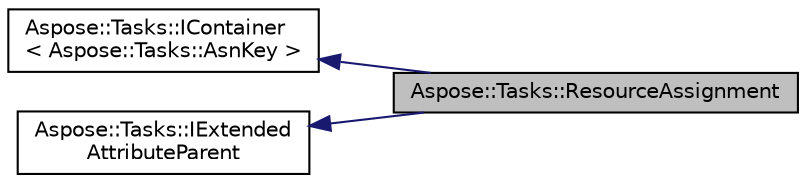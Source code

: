 digraph "Aspose::Tasks::ResourceAssignment"
{
 // LATEX_PDF_SIZE
  edge [fontname="Helvetica",fontsize="10",labelfontname="Helvetica",labelfontsize="10"];
  node [fontname="Helvetica",fontsize="10",shape=record];
  rankdir="LR";
  Node1 [label="Aspose::Tasks::ResourceAssignment",height=0.2,width=0.4,color="black", fillcolor="grey75", style="filled", fontcolor="black",tooltip="Represents a resource assignment in a project."];
  Node2 -> Node1 [dir="back",color="midnightblue",fontsize="10",style="solid",fontname="Helvetica"];
  Node2 [label="Aspose::Tasks::IContainer\l\< Aspose::Tasks::AsnKey \>",height=0.2,width=0.4,color="black", fillcolor="white", style="filled",URL="$class_aspose_1_1_tasks_1_1_i_container.html",tooltip=" "];
  Node3 -> Node1 [dir="back",color="midnightblue",fontsize="10",style="solid",fontname="Helvetica"];
  Node3 [label="Aspose::Tasks::IExtended\lAttributeParent",height=0.2,width=0.4,color="black", fillcolor="white", style="filled",URL="$class_aspose_1_1_tasks_1_1_i_extended_attribute_parent.html",tooltip=" "];
}
